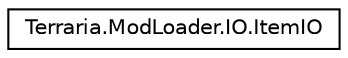 digraph "Graphical Class Hierarchy"
{
 // LATEX_PDF_SIZE
  edge [fontname="Helvetica",fontsize="10",labelfontname="Helvetica",labelfontsize="10"];
  node [fontname="Helvetica",fontsize="10",shape=record];
  rankdir="LR";
  Node0 [label="Terraria.ModLoader.IO.ItemIO",height=0.2,width=0.4,color="black", fillcolor="white", style="filled",URL="$class_terraria_1_1_mod_loader_1_1_i_o_1_1_item_i_o.html",tooltip=" "];
}
